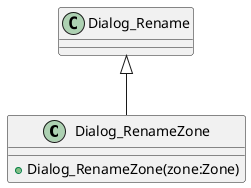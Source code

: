 @startuml
class Dialog_RenameZone {
    + Dialog_RenameZone(zone:Zone)
}
Dialog_Rename <|-- Dialog_RenameZone
@enduml
